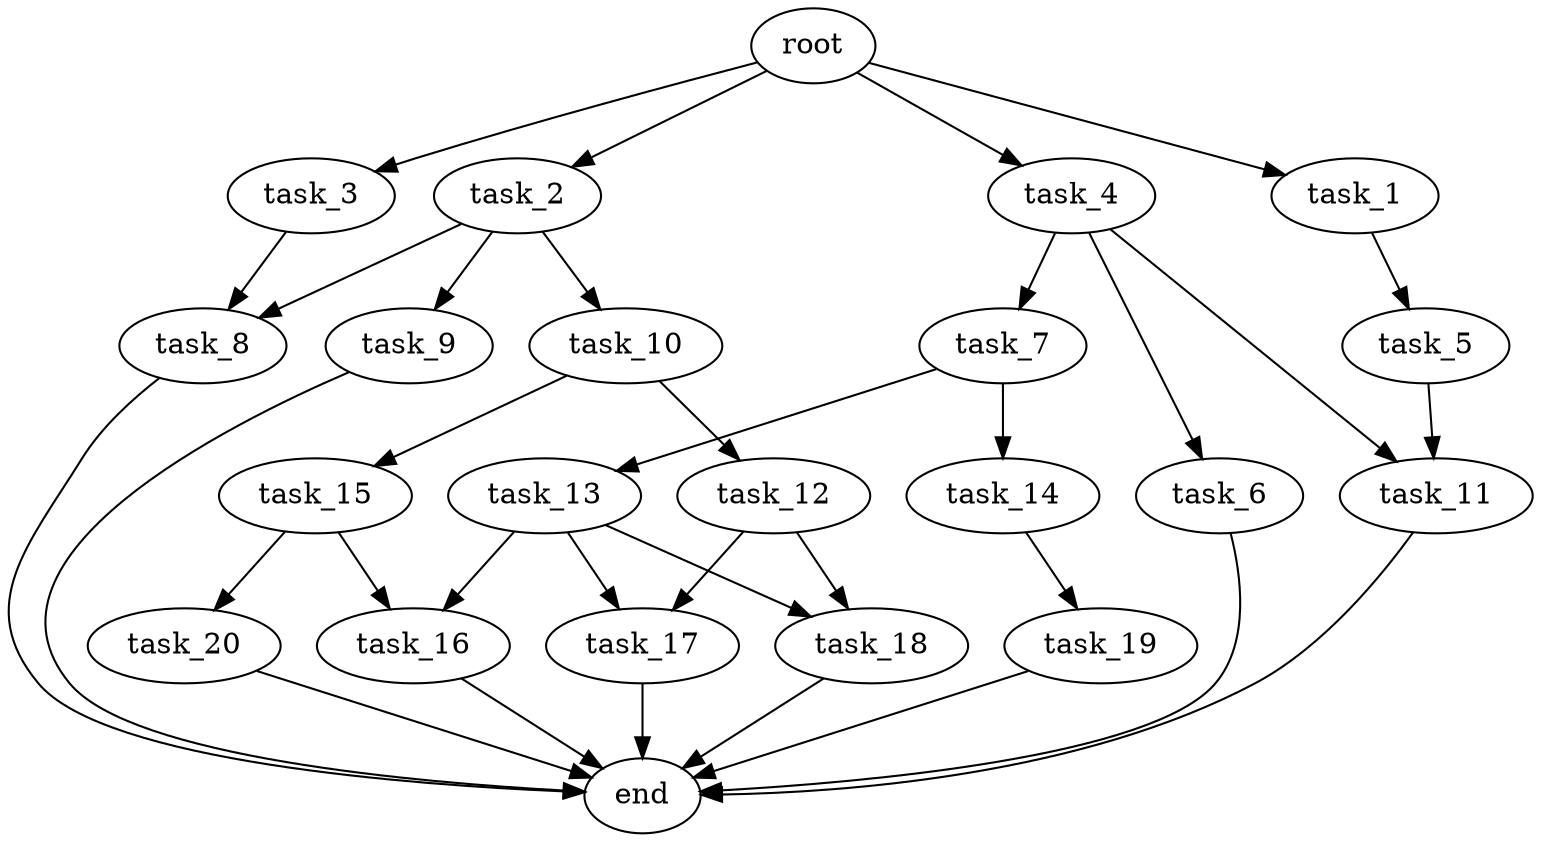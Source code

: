digraph G {
  root [size="0.000000e+00"];
  task_1 [size="4.304923e+10"];
  task_2 [size="2.929933e+10"];
  task_3 [size="2.312923e+10"];
  task_4 [size="7.317263e+08"];
  task_5 [size="3.737065e+10"];
  task_6 [size="4.117947e+10"];
  task_7 [size="5.605983e+10"];
  task_8 [size="3.948126e+10"];
  task_9 [size="1.633532e+10"];
  task_10 [size="7.371441e+10"];
  task_11 [size="3.897843e+10"];
  task_12 [size="3.784202e+10"];
  task_13 [size="2.630540e+10"];
  task_14 [size="4.222972e+10"];
  task_15 [size="2.396379e+10"];
  task_16 [size="7.645618e+10"];
  task_17 [size="9.099634e+10"];
  task_18 [size="8.075942e+10"];
  task_19 [size="6.846718e+10"];
  task_20 [size="2.847484e+10"];
  end [size="0.000000e+00"];

  root -> task_1 [size="1.000000e-12"];
  root -> task_2 [size="1.000000e-12"];
  root -> task_3 [size="1.000000e-12"];
  root -> task_4 [size="1.000000e-12"];
  task_1 -> task_5 [size="3.737065e+08"];
  task_2 -> task_8 [size="1.974063e+08"];
  task_2 -> task_9 [size="1.633532e+08"];
  task_2 -> task_10 [size="7.371441e+08"];
  task_3 -> task_8 [size="1.974063e+08"];
  task_4 -> task_6 [size="4.117947e+08"];
  task_4 -> task_7 [size="5.605983e+08"];
  task_4 -> task_11 [size="1.948921e+08"];
  task_5 -> task_11 [size="1.948921e+08"];
  task_6 -> end [size="1.000000e-12"];
  task_7 -> task_13 [size="2.630540e+08"];
  task_7 -> task_14 [size="4.222972e+08"];
  task_8 -> end [size="1.000000e-12"];
  task_9 -> end [size="1.000000e-12"];
  task_10 -> task_12 [size="3.784202e+08"];
  task_10 -> task_15 [size="2.396379e+08"];
  task_11 -> end [size="1.000000e-12"];
  task_12 -> task_17 [size="4.549817e+08"];
  task_12 -> task_18 [size="4.037971e+08"];
  task_13 -> task_16 [size="3.822809e+08"];
  task_13 -> task_17 [size="4.549817e+08"];
  task_13 -> task_18 [size="4.037971e+08"];
  task_14 -> task_19 [size="6.846718e+08"];
  task_15 -> task_16 [size="3.822809e+08"];
  task_15 -> task_20 [size="2.847484e+08"];
  task_16 -> end [size="1.000000e-12"];
  task_17 -> end [size="1.000000e-12"];
  task_18 -> end [size="1.000000e-12"];
  task_19 -> end [size="1.000000e-12"];
  task_20 -> end [size="1.000000e-12"];
}
